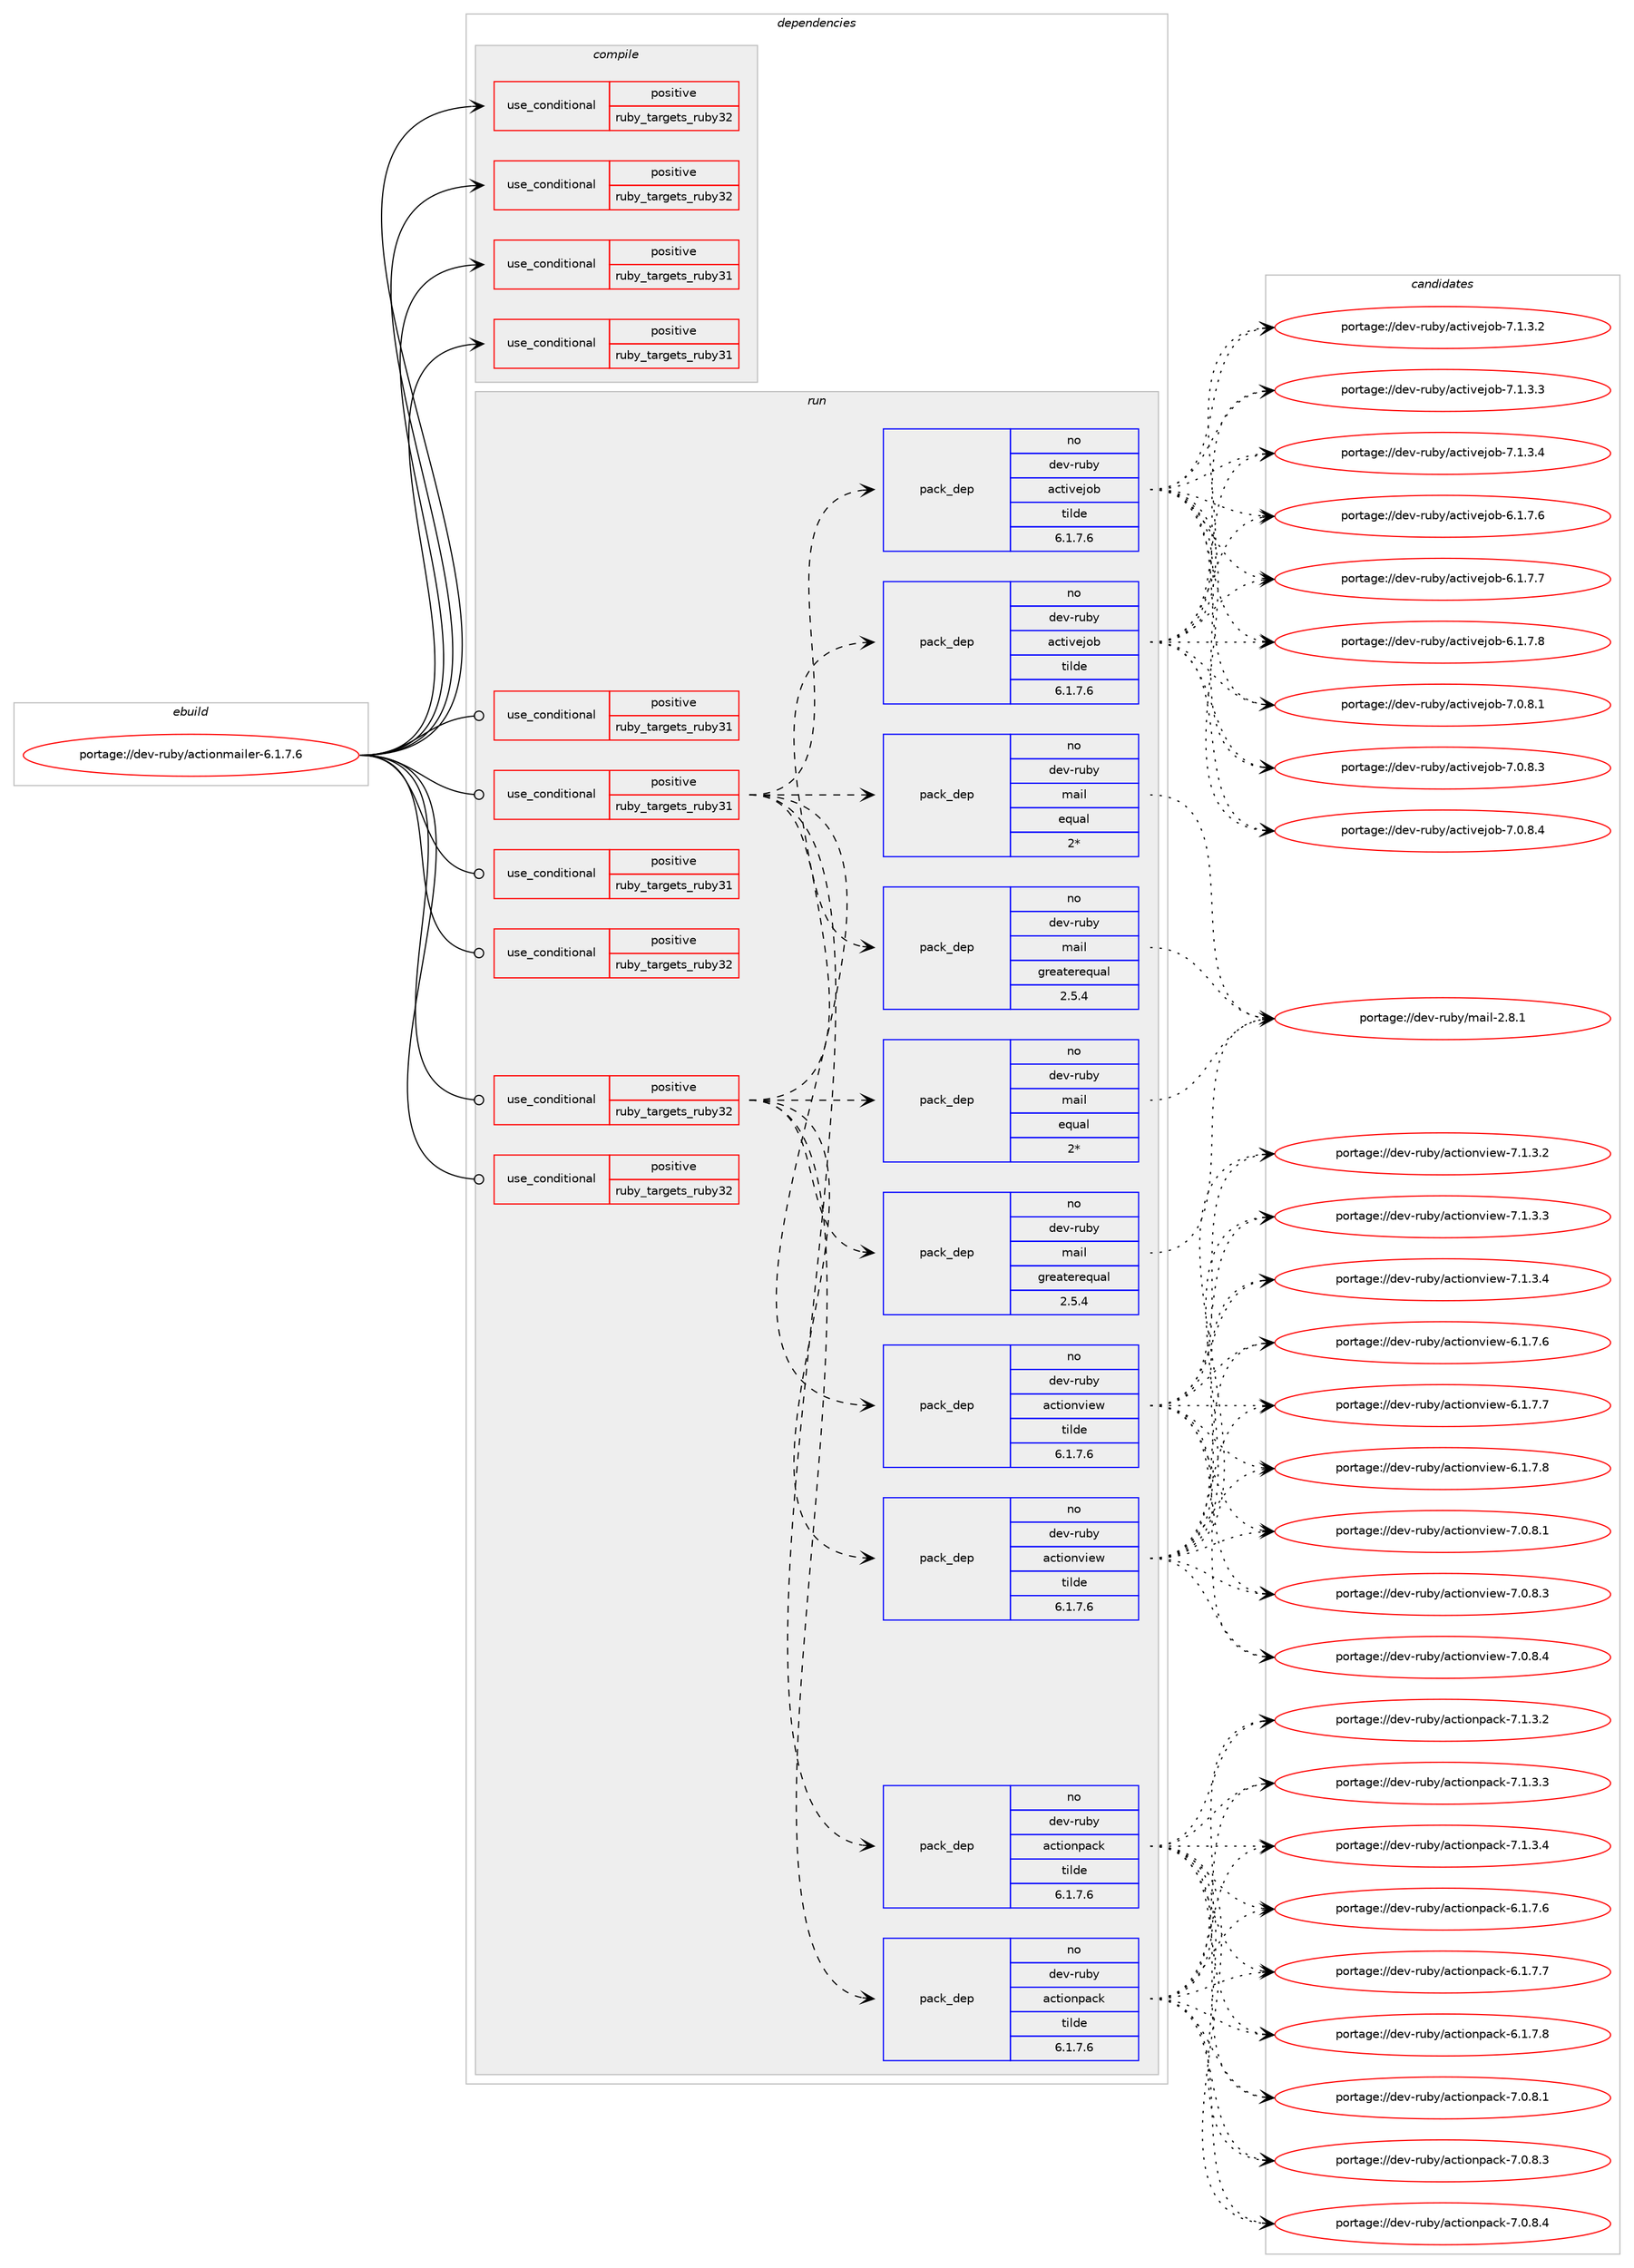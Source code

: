 digraph prolog {

# *************
# Graph options
# *************

newrank=true;
concentrate=true;
compound=true;
graph [rankdir=LR,fontname=Helvetica,fontsize=10,ranksep=1.5];#, ranksep=2.5, nodesep=0.2];
edge  [arrowhead=vee];
node  [fontname=Helvetica,fontsize=10];

# **********
# The ebuild
# **********

subgraph cluster_leftcol {
color=gray;
rank=same;
label=<<i>ebuild</i>>;
id [label="portage://dev-ruby/actionmailer-6.1.7.6", color=red, width=4, href="../dev-ruby/actionmailer-6.1.7.6.svg"];
}

# ****************
# The dependencies
# ****************

subgraph cluster_midcol {
color=gray;
label=<<i>dependencies</i>>;
subgraph cluster_compile {
fillcolor="#eeeeee";
style=filled;
label=<<i>compile</i>>;
subgraph cond41761 {
dependency87587 [label=<<TABLE BORDER="0" CELLBORDER="1" CELLSPACING="0" CELLPADDING="4"><TR><TD ROWSPAN="3" CELLPADDING="10">use_conditional</TD></TR><TR><TD>positive</TD></TR><TR><TD>ruby_targets_ruby31</TD></TR></TABLE>>, shape=none, color=red];
# *** BEGIN UNKNOWN DEPENDENCY TYPE (TODO) ***
# dependency87587 -> package_dependency(portage://dev-ruby/actionmailer-6.1.7.6,install,no,dev-lang,ruby,none,[,,],[slot(3.1)],[])
# *** END UNKNOWN DEPENDENCY TYPE (TODO) ***

}
id:e -> dependency87587:w [weight=20,style="solid",arrowhead="vee"];
subgraph cond41762 {
dependency87588 [label=<<TABLE BORDER="0" CELLBORDER="1" CELLSPACING="0" CELLPADDING="4"><TR><TD ROWSPAN="3" CELLPADDING="10">use_conditional</TD></TR><TR><TD>positive</TD></TR><TR><TD>ruby_targets_ruby31</TD></TR></TABLE>>, shape=none, color=red];
# *** BEGIN UNKNOWN DEPENDENCY TYPE (TODO) ***
# dependency87588 -> package_dependency(portage://dev-ruby/actionmailer-6.1.7.6,install,no,virtual,rubygems,none,[,,],[],[use(enable(ruby_targets_ruby31),negative)])
# *** END UNKNOWN DEPENDENCY TYPE (TODO) ***

}
id:e -> dependency87588:w [weight=20,style="solid",arrowhead="vee"];
subgraph cond41763 {
dependency87589 [label=<<TABLE BORDER="0" CELLBORDER="1" CELLSPACING="0" CELLPADDING="4"><TR><TD ROWSPAN="3" CELLPADDING="10">use_conditional</TD></TR><TR><TD>positive</TD></TR><TR><TD>ruby_targets_ruby32</TD></TR></TABLE>>, shape=none, color=red];
# *** BEGIN UNKNOWN DEPENDENCY TYPE (TODO) ***
# dependency87589 -> package_dependency(portage://dev-ruby/actionmailer-6.1.7.6,install,no,dev-lang,ruby,none,[,,],[slot(3.2)],[])
# *** END UNKNOWN DEPENDENCY TYPE (TODO) ***

}
id:e -> dependency87589:w [weight=20,style="solid",arrowhead="vee"];
subgraph cond41764 {
dependency87590 [label=<<TABLE BORDER="0" CELLBORDER="1" CELLSPACING="0" CELLPADDING="4"><TR><TD ROWSPAN="3" CELLPADDING="10">use_conditional</TD></TR><TR><TD>positive</TD></TR><TR><TD>ruby_targets_ruby32</TD></TR></TABLE>>, shape=none, color=red];
# *** BEGIN UNKNOWN DEPENDENCY TYPE (TODO) ***
# dependency87590 -> package_dependency(portage://dev-ruby/actionmailer-6.1.7.6,install,no,virtual,rubygems,none,[,,],[],[use(enable(ruby_targets_ruby32),negative)])
# *** END UNKNOWN DEPENDENCY TYPE (TODO) ***

}
id:e -> dependency87590:w [weight=20,style="solid",arrowhead="vee"];
}
subgraph cluster_compileandrun {
fillcolor="#eeeeee";
style=filled;
label=<<i>compile and run</i>>;
}
subgraph cluster_run {
fillcolor="#eeeeee";
style=filled;
label=<<i>run</i>>;
subgraph cond41765 {
dependency87591 [label=<<TABLE BORDER="0" CELLBORDER="1" CELLSPACING="0" CELLPADDING="4"><TR><TD ROWSPAN="3" CELLPADDING="10">use_conditional</TD></TR><TR><TD>positive</TD></TR><TR><TD>ruby_targets_ruby31</TD></TR></TABLE>>, shape=none, color=red];
# *** BEGIN UNKNOWN DEPENDENCY TYPE (TODO) ***
# dependency87591 -> package_dependency(portage://dev-ruby/actionmailer-6.1.7.6,run,no,dev-lang,ruby,none,[,,],[slot(3.1)],[])
# *** END UNKNOWN DEPENDENCY TYPE (TODO) ***

}
id:e -> dependency87591:w [weight=20,style="solid",arrowhead="odot"];
subgraph cond41766 {
dependency87592 [label=<<TABLE BORDER="0" CELLBORDER="1" CELLSPACING="0" CELLPADDING="4"><TR><TD ROWSPAN="3" CELLPADDING="10">use_conditional</TD></TR><TR><TD>positive</TD></TR><TR><TD>ruby_targets_ruby31</TD></TR></TABLE>>, shape=none, color=red];
subgraph pack44586 {
dependency87593 [label=<<TABLE BORDER="0" CELLBORDER="1" CELLSPACING="0" CELLPADDING="4" WIDTH="220"><TR><TD ROWSPAN="6" CELLPADDING="30">pack_dep</TD></TR><TR><TD WIDTH="110">no</TD></TR><TR><TD>dev-ruby</TD></TR><TR><TD>actionpack</TD></TR><TR><TD>tilde</TD></TR><TR><TD>6.1.7.6</TD></TR></TABLE>>, shape=none, color=blue];
}
dependency87592:e -> dependency87593:w [weight=20,style="dashed",arrowhead="vee"];
subgraph pack44587 {
dependency87594 [label=<<TABLE BORDER="0" CELLBORDER="1" CELLSPACING="0" CELLPADDING="4" WIDTH="220"><TR><TD ROWSPAN="6" CELLPADDING="30">pack_dep</TD></TR><TR><TD WIDTH="110">no</TD></TR><TR><TD>dev-ruby</TD></TR><TR><TD>actionview</TD></TR><TR><TD>tilde</TD></TR><TR><TD>6.1.7.6</TD></TR></TABLE>>, shape=none, color=blue];
}
dependency87592:e -> dependency87594:w [weight=20,style="dashed",arrowhead="vee"];
subgraph pack44588 {
dependency87595 [label=<<TABLE BORDER="0" CELLBORDER="1" CELLSPACING="0" CELLPADDING="4" WIDTH="220"><TR><TD ROWSPAN="6" CELLPADDING="30">pack_dep</TD></TR><TR><TD WIDTH="110">no</TD></TR><TR><TD>dev-ruby</TD></TR><TR><TD>activejob</TD></TR><TR><TD>tilde</TD></TR><TR><TD>6.1.7.6</TD></TR></TABLE>>, shape=none, color=blue];
}
dependency87592:e -> dependency87595:w [weight=20,style="dashed",arrowhead="vee"];
subgraph pack44589 {
dependency87596 [label=<<TABLE BORDER="0" CELLBORDER="1" CELLSPACING="0" CELLPADDING="4" WIDTH="220"><TR><TD ROWSPAN="6" CELLPADDING="30">pack_dep</TD></TR><TR><TD WIDTH="110">no</TD></TR><TR><TD>dev-ruby</TD></TR><TR><TD>mail</TD></TR><TR><TD>greaterequal</TD></TR><TR><TD>2.5.4</TD></TR></TABLE>>, shape=none, color=blue];
}
dependency87592:e -> dependency87596:w [weight=20,style="dashed",arrowhead="vee"];
subgraph pack44590 {
dependency87597 [label=<<TABLE BORDER="0" CELLBORDER="1" CELLSPACING="0" CELLPADDING="4" WIDTH="220"><TR><TD ROWSPAN="6" CELLPADDING="30">pack_dep</TD></TR><TR><TD WIDTH="110">no</TD></TR><TR><TD>dev-ruby</TD></TR><TR><TD>mail</TD></TR><TR><TD>equal</TD></TR><TR><TD>2*</TD></TR></TABLE>>, shape=none, color=blue];
}
dependency87592:e -> dependency87597:w [weight=20,style="dashed",arrowhead="vee"];
# *** BEGIN UNKNOWN DEPENDENCY TYPE (TODO) ***
# dependency87592 -> package_dependency(portage://dev-ruby/actionmailer-6.1.7.6,run,no,dev-ruby,rails-dom-testing,none,[,,],[slot(2)],[use(enable(ruby_targets_ruby31),negative)])
# *** END UNKNOWN DEPENDENCY TYPE (TODO) ***

}
id:e -> dependency87592:w [weight=20,style="solid",arrowhead="odot"];
subgraph cond41767 {
dependency87598 [label=<<TABLE BORDER="0" CELLBORDER="1" CELLSPACING="0" CELLPADDING="4"><TR><TD ROWSPAN="3" CELLPADDING="10">use_conditional</TD></TR><TR><TD>positive</TD></TR><TR><TD>ruby_targets_ruby31</TD></TR></TABLE>>, shape=none, color=red];
# *** BEGIN UNKNOWN DEPENDENCY TYPE (TODO) ***
# dependency87598 -> package_dependency(portage://dev-ruby/actionmailer-6.1.7.6,run,no,virtual,rubygems,none,[,,],[],[use(enable(ruby_targets_ruby31),negative)])
# *** END UNKNOWN DEPENDENCY TYPE (TODO) ***

}
id:e -> dependency87598:w [weight=20,style="solid",arrowhead="odot"];
subgraph cond41768 {
dependency87599 [label=<<TABLE BORDER="0" CELLBORDER="1" CELLSPACING="0" CELLPADDING="4"><TR><TD ROWSPAN="3" CELLPADDING="10">use_conditional</TD></TR><TR><TD>positive</TD></TR><TR><TD>ruby_targets_ruby32</TD></TR></TABLE>>, shape=none, color=red];
# *** BEGIN UNKNOWN DEPENDENCY TYPE (TODO) ***
# dependency87599 -> package_dependency(portage://dev-ruby/actionmailer-6.1.7.6,run,no,dev-lang,ruby,none,[,,],[slot(3.2)],[])
# *** END UNKNOWN DEPENDENCY TYPE (TODO) ***

}
id:e -> dependency87599:w [weight=20,style="solid",arrowhead="odot"];
subgraph cond41769 {
dependency87600 [label=<<TABLE BORDER="0" CELLBORDER="1" CELLSPACING="0" CELLPADDING="4"><TR><TD ROWSPAN="3" CELLPADDING="10">use_conditional</TD></TR><TR><TD>positive</TD></TR><TR><TD>ruby_targets_ruby32</TD></TR></TABLE>>, shape=none, color=red];
subgraph pack44591 {
dependency87601 [label=<<TABLE BORDER="0" CELLBORDER="1" CELLSPACING="0" CELLPADDING="4" WIDTH="220"><TR><TD ROWSPAN="6" CELLPADDING="30">pack_dep</TD></TR><TR><TD WIDTH="110">no</TD></TR><TR><TD>dev-ruby</TD></TR><TR><TD>actionpack</TD></TR><TR><TD>tilde</TD></TR><TR><TD>6.1.7.6</TD></TR></TABLE>>, shape=none, color=blue];
}
dependency87600:e -> dependency87601:w [weight=20,style="dashed",arrowhead="vee"];
subgraph pack44592 {
dependency87602 [label=<<TABLE BORDER="0" CELLBORDER="1" CELLSPACING="0" CELLPADDING="4" WIDTH="220"><TR><TD ROWSPAN="6" CELLPADDING="30">pack_dep</TD></TR><TR><TD WIDTH="110">no</TD></TR><TR><TD>dev-ruby</TD></TR><TR><TD>actionview</TD></TR><TR><TD>tilde</TD></TR><TR><TD>6.1.7.6</TD></TR></TABLE>>, shape=none, color=blue];
}
dependency87600:e -> dependency87602:w [weight=20,style="dashed",arrowhead="vee"];
subgraph pack44593 {
dependency87603 [label=<<TABLE BORDER="0" CELLBORDER="1" CELLSPACING="0" CELLPADDING="4" WIDTH="220"><TR><TD ROWSPAN="6" CELLPADDING="30">pack_dep</TD></TR><TR><TD WIDTH="110">no</TD></TR><TR><TD>dev-ruby</TD></TR><TR><TD>activejob</TD></TR><TR><TD>tilde</TD></TR><TR><TD>6.1.7.6</TD></TR></TABLE>>, shape=none, color=blue];
}
dependency87600:e -> dependency87603:w [weight=20,style="dashed",arrowhead="vee"];
subgraph pack44594 {
dependency87604 [label=<<TABLE BORDER="0" CELLBORDER="1" CELLSPACING="0" CELLPADDING="4" WIDTH="220"><TR><TD ROWSPAN="6" CELLPADDING="30">pack_dep</TD></TR><TR><TD WIDTH="110">no</TD></TR><TR><TD>dev-ruby</TD></TR><TR><TD>mail</TD></TR><TR><TD>greaterequal</TD></TR><TR><TD>2.5.4</TD></TR></TABLE>>, shape=none, color=blue];
}
dependency87600:e -> dependency87604:w [weight=20,style="dashed",arrowhead="vee"];
subgraph pack44595 {
dependency87605 [label=<<TABLE BORDER="0" CELLBORDER="1" CELLSPACING="0" CELLPADDING="4" WIDTH="220"><TR><TD ROWSPAN="6" CELLPADDING="30">pack_dep</TD></TR><TR><TD WIDTH="110">no</TD></TR><TR><TD>dev-ruby</TD></TR><TR><TD>mail</TD></TR><TR><TD>equal</TD></TR><TR><TD>2*</TD></TR></TABLE>>, shape=none, color=blue];
}
dependency87600:e -> dependency87605:w [weight=20,style="dashed",arrowhead="vee"];
# *** BEGIN UNKNOWN DEPENDENCY TYPE (TODO) ***
# dependency87600 -> package_dependency(portage://dev-ruby/actionmailer-6.1.7.6,run,no,dev-ruby,rails-dom-testing,none,[,,],[slot(2)],[use(enable(ruby_targets_ruby32),negative)])
# *** END UNKNOWN DEPENDENCY TYPE (TODO) ***

}
id:e -> dependency87600:w [weight=20,style="solid",arrowhead="odot"];
subgraph cond41770 {
dependency87606 [label=<<TABLE BORDER="0" CELLBORDER="1" CELLSPACING="0" CELLPADDING="4"><TR><TD ROWSPAN="3" CELLPADDING="10">use_conditional</TD></TR><TR><TD>positive</TD></TR><TR><TD>ruby_targets_ruby32</TD></TR></TABLE>>, shape=none, color=red];
# *** BEGIN UNKNOWN DEPENDENCY TYPE (TODO) ***
# dependency87606 -> package_dependency(portage://dev-ruby/actionmailer-6.1.7.6,run,no,virtual,rubygems,none,[,,],[],[use(enable(ruby_targets_ruby32),negative)])
# *** END UNKNOWN DEPENDENCY TYPE (TODO) ***

}
id:e -> dependency87606:w [weight=20,style="solid",arrowhead="odot"];
}
}

# **************
# The candidates
# **************

subgraph cluster_choices {
rank=same;
color=gray;
label=<<i>candidates</i>>;

subgraph choice44586 {
color=black;
nodesep=1;
choice100101118451141179812147979911610511111011297991074554464946554654 [label="portage://dev-ruby/actionpack-6.1.7.6", color=red, width=4,href="../dev-ruby/actionpack-6.1.7.6.svg"];
choice100101118451141179812147979911610511111011297991074554464946554655 [label="portage://dev-ruby/actionpack-6.1.7.7", color=red, width=4,href="../dev-ruby/actionpack-6.1.7.7.svg"];
choice100101118451141179812147979911610511111011297991074554464946554656 [label="portage://dev-ruby/actionpack-6.1.7.8", color=red, width=4,href="../dev-ruby/actionpack-6.1.7.8.svg"];
choice100101118451141179812147979911610511111011297991074555464846564649 [label="portage://dev-ruby/actionpack-7.0.8.1", color=red, width=4,href="../dev-ruby/actionpack-7.0.8.1.svg"];
choice100101118451141179812147979911610511111011297991074555464846564651 [label="portage://dev-ruby/actionpack-7.0.8.3", color=red, width=4,href="../dev-ruby/actionpack-7.0.8.3.svg"];
choice100101118451141179812147979911610511111011297991074555464846564652 [label="portage://dev-ruby/actionpack-7.0.8.4", color=red, width=4,href="../dev-ruby/actionpack-7.0.8.4.svg"];
choice100101118451141179812147979911610511111011297991074555464946514650 [label="portage://dev-ruby/actionpack-7.1.3.2", color=red, width=4,href="../dev-ruby/actionpack-7.1.3.2.svg"];
choice100101118451141179812147979911610511111011297991074555464946514651 [label="portage://dev-ruby/actionpack-7.1.3.3", color=red, width=4,href="../dev-ruby/actionpack-7.1.3.3.svg"];
choice100101118451141179812147979911610511111011297991074555464946514652 [label="portage://dev-ruby/actionpack-7.1.3.4", color=red, width=4,href="../dev-ruby/actionpack-7.1.3.4.svg"];
dependency87593:e -> choice100101118451141179812147979911610511111011297991074554464946554654:w [style=dotted,weight="100"];
dependency87593:e -> choice100101118451141179812147979911610511111011297991074554464946554655:w [style=dotted,weight="100"];
dependency87593:e -> choice100101118451141179812147979911610511111011297991074554464946554656:w [style=dotted,weight="100"];
dependency87593:e -> choice100101118451141179812147979911610511111011297991074555464846564649:w [style=dotted,weight="100"];
dependency87593:e -> choice100101118451141179812147979911610511111011297991074555464846564651:w [style=dotted,weight="100"];
dependency87593:e -> choice100101118451141179812147979911610511111011297991074555464846564652:w [style=dotted,weight="100"];
dependency87593:e -> choice100101118451141179812147979911610511111011297991074555464946514650:w [style=dotted,weight="100"];
dependency87593:e -> choice100101118451141179812147979911610511111011297991074555464946514651:w [style=dotted,weight="100"];
dependency87593:e -> choice100101118451141179812147979911610511111011297991074555464946514652:w [style=dotted,weight="100"];
}
subgraph choice44587 {
color=black;
nodesep=1;
choice10010111845114117981214797991161051111101181051011194554464946554654 [label="portage://dev-ruby/actionview-6.1.7.6", color=red, width=4,href="../dev-ruby/actionview-6.1.7.6.svg"];
choice10010111845114117981214797991161051111101181051011194554464946554655 [label="portage://dev-ruby/actionview-6.1.7.7", color=red, width=4,href="../dev-ruby/actionview-6.1.7.7.svg"];
choice10010111845114117981214797991161051111101181051011194554464946554656 [label="portage://dev-ruby/actionview-6.1.7.8", color=red, width=4,href="../dev-ruby/actionview-6.1.7.8.svg"];
choice10010111845114117981214797991161051111101181051011194555464846564649 [label="portage://dev-ruby/actionview-7.0.8.1", color=red, width=4,href="../dev-ruby/actionview-7.0.8.1.svg"];
choice10010111845114117981214797991161051111101181051011194555464846564651 [label="portage://dev-ruby/actionview-7.0.8.3", color=red, width=4,href="../dev-ruby/actionview-7.0.8.3.svg"];
choice10010111845114117981214797991161051111101181051011194555464846564652 [label="portage://dev-ruby/actionview-7.0.8.4", color=red, width=4,href="../dev-ruby/actionview-7.0.8.4.svg"];
choice10010111845114117981214797991161051111101181051011194555464946514650 [label="portage://dev-ruby/actionview-7.1.3.2", color=red, width=4,href="../dev-ruby/actionview-7.1.3.2.svg"];
choice10010111845114117981214797991161051111101181051011194555464946514651 [label="portage://dev-ruby/actionview-7.1.3.3", color=red, width=4,href="../dev-ruby/actionview-7.1.3.3.svg"];
choice10010111845114117981214797991161051111101181051011194555464946514652 [label="portage://dev-ruby/actionview-7.1.3.4", color=red, width=4,href="../dev-ruby/actionview-7.1.3.4.svg"];
dependency87594:e -> choice10010111845114117981214797991161051111101181051011194554464946554654:w [style=dotted,weight="100"];
dependency87594:e -> choice10010111845114117981214797991161051111101181051011194554464946554655:w [style=dotted,weight="100"];
dependency87594:e -> choice10010111845114117981214797991161051111101181051011194554464946554656:w [style=dotted,weight="100"];
dependency87594:e -> choice10010111845114117981214797991161051111101181051011194555464846564649:w [style=dotted,weight="100"];
dependency87594:e -> choice10010111845114117981214797991161051111101181051011194555464846564651:w [style=dotted,weight="100"];
dependency87594:e -> choice10010111845114117981214797991161051111101181051011194555464846564652:w [style=dotted,weight="100"];
dependency87594:e -> choice10010111845114117981214797991161051111101181051011194555464946514650:w [style=dotted,weight="100"];
dependency87594:e -> choice10010111845114117981214797991161051111101181051011194555464946514651:w [style=dotted,weight="100"];
dependency87594:e -> choice10010111845114117981214797991161051111101181051011194555464946514652:w [style=dotted,weight="100"];
}
subgraph choice44588 {
color=black;
nodesep=1;
choice1001011184511411798121479799116105118101106111984554464946554654 [label="portage://dev-ruby/activejob-6.1.7.6", color=red, width=4,href="../dev-ruby/activejob-6.1.7.6.svg"];
choice1001011184511411798121479799116105118101106111984554464946554655 [label="portage://dev-ruby/activejob-6.1.7.7", color=red, width=4,href="../dev-ruby/activejob-6.1.7.7.svg"];
choice1001011184511411798121479799116105118101106111984554464946554656 [label="portage://dev-ruby/activejob-6.1.7.8", color=red, width=4,href="../dev-ruby/activejob-6.1.7.8.svg"];
choice1001011184511411798121479799116105118101106111984555464846564649 [label="portage://dev-ruby/activejob-7.0.8.1", color=red, width=4,href="../dev-ruby/activejob-7.0.8.1.svg"];
choice1001011184511411798121479799116105118101106111984555464846564651 [label="portage://dev-ruby/activejob-7.0.8.3", color=red, width=4,href="../dev-ruby/activejob-7.0.8.3.svg"];
choice1001011184511411798121479799116105118101106111984555464846564652 [label="portage://dev-ruby/activejob-7.0.8.4", color=red, width=4,href="../dev-ruby/activejob-7.0.8.4.svg"];
choice1001011184511411798121479799116105118101106111984555464946514650 [label="portage://dev-ruby/activejob-7.1.3.2", color=red, width=4,href="../dev-ruby/activejob-7.1.3.2.svg"];
choice1001011184511411798121479799116105118101106111984555464946514651 [label="portage://dev-ruby/activejob-7.1.3.3", color=red, width=4,href="../dev-ruby/activejob-7.1.3.3.svg"];
choice1001011184511411798121479799116105118101106111984555464946514652 [label="portage://dev-ruby/activejob-7.1.3.4", color=red, width=4,href="../dev-ruby/activejob-7.1.3.4.svg"];
dependency87595:e -> choice1001011184511411798121479799116105118101106111984554464946554654:w [style=dotted,weight="100"];
dependency87595:e -> choice1001011184511411798121479799116105118101106111984554464946554655:w [style=dotted,weight="100"];
dependency87595:e -> choice1001011184511411798121479799116105118101106111984554464946554656:w [style=dotted,weight="100"];
dependency87595:e -> choice1001011184511411798121479799116105118101106111984555464846564649:w [style=dotted,weight="100"];
dependency87595:e -> choice1001011184511411798121479799116105118101106111984555464846564651:w [style=dotted,weight="100"];
dependency87595:e -> choice1001011184511411798121479799116105118101106111984555464846564652:w [style=dotted,weight="100"];
dependency87595:e -> choice1001011184511411798121479799116105118101106111984555464946514650:w [style=dotted,weight="100"];
dependency87595:e -> choice1001011184511411798121479799116105118101106111984555464946514651:w [style=dotted,weight="100"];
dependency87595:e -> choice1001011184511411798121479799116105118101106111984555464946514652:w [style=dotted,weight="100"];
}
subgraph choice44589 {
color=black;
nodesep=1;
choice10010111845114117981214710997105108455046564649 [label="portage://dev-ruby/mail-2.8.1", color=red, width=4,href="../dev-ruby/mail-2.8.1.svg"];
dependency87596:e -> choice10010111845114117981214710997105108455046564649:w [style=dotted,weight="100"];
}
subgraph choice44590 {
color=black;
nodesep=1;
choice10010111845114117981214710997105108455046564649 [label="portage://dev-ruby/mail-2.8.1", color=red, width=4,href="../dev-ruby/mail-2.8.1.svg"];
dependency87597:e -> choice10010111845114117981214710997105108455046564649:w [style=dotted,weight="100"];
}
subgraph choice44591 {
color=black;
nodesep=1;
choice100101118451141179812147979911610511111011297991074554464946554654 [label="portage://dev-ruby/actionpack-6.1.7.6", color=red, width=4,href="../dev-ruby/actionpack-6.1.7.6.svg"];
choice100101118451141179812147979911610511111011297991074554464946554655 [label="portage://dev-ruby/actionpack-6.1.7.7", color=red, width=4,href="../dev-ruby/actionpack-6.1.7.7.svg"];
choice100101118451141179812147979911610511111011297991074554464946554656 [label="portage://dev-ruby/actionpack-6.1.7.8", color=red, width=4,href="../dev-ruby/actionpack-6.1.7.8.svg"];
choice100101118451141179812147979911610511111011297991074555464846564649 [label="portage://dev-ruby/actionpack-7.0.8.1", color=red, width=4,href="../dev-ruby/actionpack-7.0.8.1.svg"];
choice100101118451141179812147979911610511111011297991074555464846564651 [label="portage://dev-ruby/actionpack-7.0.8.3", color=red, width=4,href="../dev-ruby/actionpack-7.0.8.3.svg"];
choice100101118451141179812147979911610511111011297991074555464846564652 [label="portage://dev-ruby/actionpack-7.0.8.4", color=red, width=4,href="../dev-ruby/actionpack-7.0.8.4.svg"];
choice100101118451141179812147979911610511111011297991074555464946514650 [label="portage://dev-ruby/actionpack-7.1.3.2", color=red, width=4,href="../dev-ruby/actionpack-7.1.3.2.svg"];
choice100101118451141179812147979911610511111011297991074555464946514651 [label="portage://dev-ruby/actionpack-7.1.3.3", color=red, width=4,href="../dev-ruby/actionpack-7.1.3.3.svg"];
choice100101118451141179812147979911610511111011297991074555464946514652 [label="portage://dev-ruby/actionpack-7.1.3.4", color=red, width=4,href="../dev-ruby/actionpack-7.1.3.4.svg"];
dependency87601:e -> choice100101118451141179812147979911610511111011297991074554464946554654:w [style=dotted,weight="100"];
dependency87601:e -> choice100101118451141179812147979911610511111011297991074554464946554655:w [style=dotted,weight="100"];
dependency87601:e -> choice100101118451141179812147979911610511111011297991074554464946554656:w [style=dotted,weight="100"];
dependency87601:e -> choice100101118451141179812147979911610511111011297991074555464846564649:w [style=dotted,weight="100"];
dependency87601:e -> choice100101118451141179812147979911610511111011297991074555464846564651:w [style=dotted,weight="100"];
dependency87601:e -> choice100101118451141179812147979911610511111011297991074555464846564652:w [style=dotted,weight="100"];
dependency87601:e -> choice100101118451141179812147979911610511111011297991074555464946514650:w [style=dotted,weight="100"];
dependency87601:e -> choice100101118451141179812147979911610511111011297991074555464946514651:w [style=dotted,weight="100"];
dependency87601:e -> choice100101118451141179812147979911610511111011297991074555464946514652:w [style=dotted,weight="100"];
}
subgraph choice44592 {
color=black;
nodesep=1;
choice10010111845114117981214797991161051111101181051011194554464946554654 [label="portage://dev-ruby/actionview-6.1.7.6", color=red, width=4,href="../dev-ruby/actionview-6.1.7.6.svg"];
choice10010111845114117981214797991161051111101181051011194554464946554655 [label="portage://dev-ruby/actionview-6.1.7.7", color=red, width=4,href="../dev-ruby/actionview-6.1.7.7.svg"];
choice10010111845114117981214797991161051111101181051011194554464946554656 [label="portage://dev-ruby/actionview-6.1.7.8", color=red, width=4,href="../dev-ruby/actionview-6.1.7.8.svg"];
choice10010111845114117981214797991161051111101181051011194555464846564649 [label="portage://dev-ruby/actionview-7.0.8.1", color=red, width=4,href="../dev-ruby/actionview-7.0.8.1.svg"];
choice10010111845114117981214797991161051111101181051011194555464846564651 [label="portage://dev-ruby/actionview-7.0.8.3", color=red, width=4,href="../dev-ruby/actionview-7.0.8.3.svg"];
choice10010111845114117981214797991161051111101181051011194555464846564652 [label="portage://dev-ruby/actionview-7.0.8.4", color=red, width=4,href="../dev-ruby/actionview-7.0.8.4.svg"];
choice10010111845114117981214797991161051111101181051011194555464946514650 [label="portage://dev-ruby/actionview-7.1.3.2", color=red, width=4,href="../dev-ruby/actionview-7.1.3.2.svg"];
choice10010111845114117981214797991161051111101181051011194555464946514651 [label="portage://dev-ruby/actionview-7.1.3.3", color=red, width=4,href="../dev-ruby/actionview-7.1.3.3.svg"];
choice10010111845114117981214797991161051111101181051011194555464946514652 [label="portage://dev-ruby/actionview-7.1.3.4", color=red, width=4,href="../dev-ruby/actionview-7.1.3.4.svg"];
dependency87602:e -> choice10010111845114117981214797991161051111101181051011194554464946554654:w [style=dotted,weight="100"];
dependency87602:e -> choice10010111845114117981214797991161051111101181051011194554464946554655:w [style=dotted,weight="100"];
dependency87602:e -> choice10010111845114117981214797991161051111101181051011194554464946554656:w [style=dotted,weight="100"];
dependency87602:e -> choice10010111845114117981214797991161051111101181051011194555464846564649:w [style=dotted,weight="100"];
dependency87602:e -> choice10010111845114117981214797991161051111101181051011194555464846564651:w [style=dotted,weight="100"];
dependency87602:e -> choice10010111845114117981214797991161051111101181051011194555464846564652:w [style=dotted,weight="100"];
dependency87602:e -> choice10010111845114117981214797991161051111101181051011194555464946514650:w [style=dotted,weight="100"];
dependency87602:e -> choice10010111845114117981214797991161051111101181051011194555464946514651:w [style=dotted,weight="100"];
dependency87602:e -> choice10010111845114117981214797991161051111101181051011194555464946514652:w [style=dotted,weight="100"];
}
subgraph choice44593 {
color=black;
nodesep=1;
choice1001011184511411798121479799116105118101106111984554464946554654 [label="portage://dev-ruby/activejob-6.1.7.6", color=red, width=4,href="../dev-ruby/activejob-6.1.7.6.svg"];
choice1001011184511411798121479799116105118101106111984554464946554655 [label="portage://dev-ruby/activejob-6.1.7.7", color=red, width=4,href="../dev-ruby/activejob-6.1.7.7.svg"];
choice1001011184511411798121479799116105118101106111984554464946554656 [label="portage://dev-ruby/activejob-6.1.7.8", color=red, width=4,href="../dev-ruby/activejob-6.1.7.8.svg"];
choice1001011184511411798121479799116105118101106111984555464846564649 [label="portage://dev-ruby/activejob-7.0.8.1", color=red, width=4,href="../dev-ruby/activejob-7.0.8.1.svg"];
choice1001011184511411798121479799116105118101106111984555464846564651 [label="portage://dev-ruby/activejob-7.0.8.3", color=red, width=4,href="../dev-ruby/activejob-7.0.8.3.svg"];
choice1001011184511411798121479799116105118101106111984555464846564652 [label="portage://dev-ruby/activejob-7.0.8.4", color=red, width=4,href="../dev-ruby/activejob-7.0.8.4.svg"];
choice1001011184511411798121479799116105118101106111984555464946514650 [label="portage://dev-ruby/activejob-7.1.3.2", color=red, width=4,href="../dev-ruby/activejob-7.1.3.2.svg"];
choice1001011184511411798121479799116105118101106111984555464946514651 [label="portage://dev-ruby/activejob-7.1.3.3", color=red, width=4,href="../dev-ruby/activejob-7.1.3.3.svg"];
choice1001011184511411798121479799116105118101106111984555464946514652 [label="portage://dev-ruby/activejob-7.1.3.4", color=red, width=4,href="../dev-ruby/activejob-7.1.3.4.svg"];
dependency87603:e -> choice1001011184511411798121479799116105118101106111984554464946554654:w [style=dotted,weight="100"];
dependency87603:e -> choice1001011184511411798121479799116105118101106111984554464946554655:w [style=dotted,weight="100"];
dependency87603:e -> choice1001011184511411798121479799116105118101106111984554464946554656:w [style=dotted,weight="100"];
dependency87603:e -> choice1001011184511411798121479799116105118101106111984555464846564649:w [style=dotted,weight="100"];
dependency87603:e -> choice1001011184511411798121479799116105118101106111984555464846564651:w [style=dotted,weight="100"];
dependency87603:e -> choice1001011184511411798121479799116105118101106111984555464846564652:w [style=dotted,weight="100"];
dependency87603:e -> choice1001011184511411798121479799116105118101106111984555464946514650:w [style=dotted,weight="100"];
dependency87603:e -> choice1001011184511411798121479799116105118101106111984555464946514651:w [style=dotted,weight="100"];
dependency87603:e -> choice1001011184511411798121479799116105118101106111984555464946514652:w [style=dotted,weight="100"];
}
subgraph choice44594 {
color=black;
nodesep=1;
choice10010111845114117981214710997105108455046564649 [label="portage://dev-ruby/mail-2.8.1", color=red, width=4,href="../dev-ruby/mail-2.8.1.svg"];
dependency87604:e -> choice10010111845114117981214710997105108455046564649:w [style=dotted,weight="100"];
}
subgraph choice44595 {
color=black;
nodesep=1;
choice10010111845114117981214710997105108455046564649 [label="portage://dev-ruby/mail-2.8.1", color=red, width=4,href="../dev-ruby/mail-2.8.1.svg"];
dependency87605:e -> choice10010111845114117981214710997105108455046564649:w [style=dotted,weight="100"];
}
}

}
